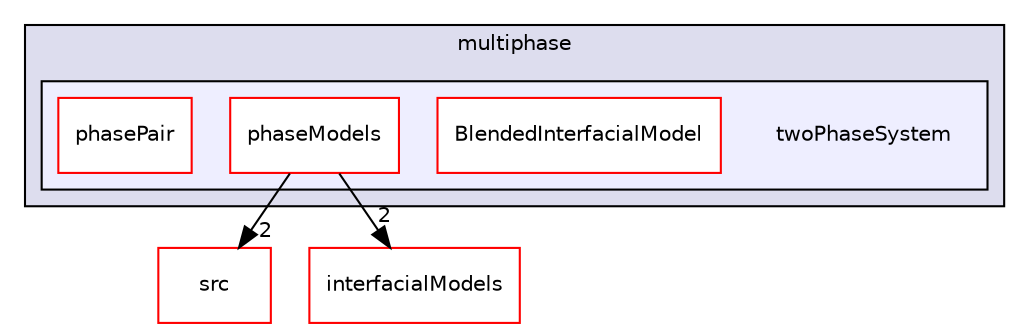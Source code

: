 digraph "twoPhaseSystem" {
  bgcolor=transparent;
  compound=true
  node [ fontsize="10", fontname="Helvetica"];
  edge [ labelfontsize="10", labelfontname="Helvetica"];
  subgraph clusterdir_d62a5a20700de1cb9696e405d497a576 {
    graph [ bgcolor="#ddddee", pencolor="black", label="multiphase" fontname="Helvetica", fontsize="10", URL="dir_d62a5a20700de1cb9696e405d497a576.html"]
  subgraph clusterdir_c8dd8d838525102dfd397a50c2714810 {
    graph [ bgcolor="#eeeeff", pencolor="black", label="" URL="dir_c8dd8d838525102dfd397a50c2714810.html"];
    dir_c8dd8d838525102dfd397a50c2714810 [shape=plaintext label="twoPhaseSystem"];
    dir_e3ab446b96c2c6bc8e153da3ebeb2a40 [shape=box label="BlendedInterfacialModel" color="red" fillcolor="white" style="filled" URL="dir_e3ab446b96c2c6bc8e153da3ebeb2a40.html"];
    dir_d8cc37526a46758409c3e7c55a30fef4 [shape=box label="phaseModels" color="red" fillcolor="white" style="filled" URL="dir_d8cc37526a46758409c3e7c55a30fef4.html"];
    dir_ffc3b5f9531d28b967c8c8bcbd3054a9 [shape=box label="phasePair" color="red" fillcolor="white" style="filled" URL="dir_ffc3b5f9531d28b967c8c8bcbd3054a9.html"];
  }
  }
  dir_68267d1309a1af8e8297ef4c3efbcdba [shape=box label="src" color="red" URL="dir_68267d1309a1af8e8297ef4c3efbcdba.html"];
  dir_917add706488739a95df57895f4aaf2a [shape=box label="interfacialModels" color="red" URL="dir_917add706488739a95df57895f4aaf2a.html"];
  dir_d8cc37526a46758409c3e7c55a30fef4->dir_68267d1309a1af8e8297ef4c3efbcdba [headlabel="2", labeldistance=1.5 headhref="dir_000249_000000.html"];
  dir_d8cc37526a46758409c3e7c55a30fef4->dir_917add706488739a95df57895f4aaf2a [headlabel="2", labeldistance=1.5 headhref="dir_000249_000014.html"];
}
